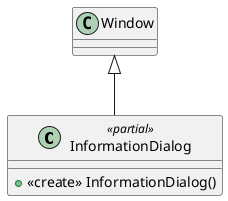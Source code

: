 @startuml
!startsub default
class InformationDialog <<partial>> {
    + <<create>> InformationDialog()
}
!endsub
Window <|-- InformationDialog
@enduml
